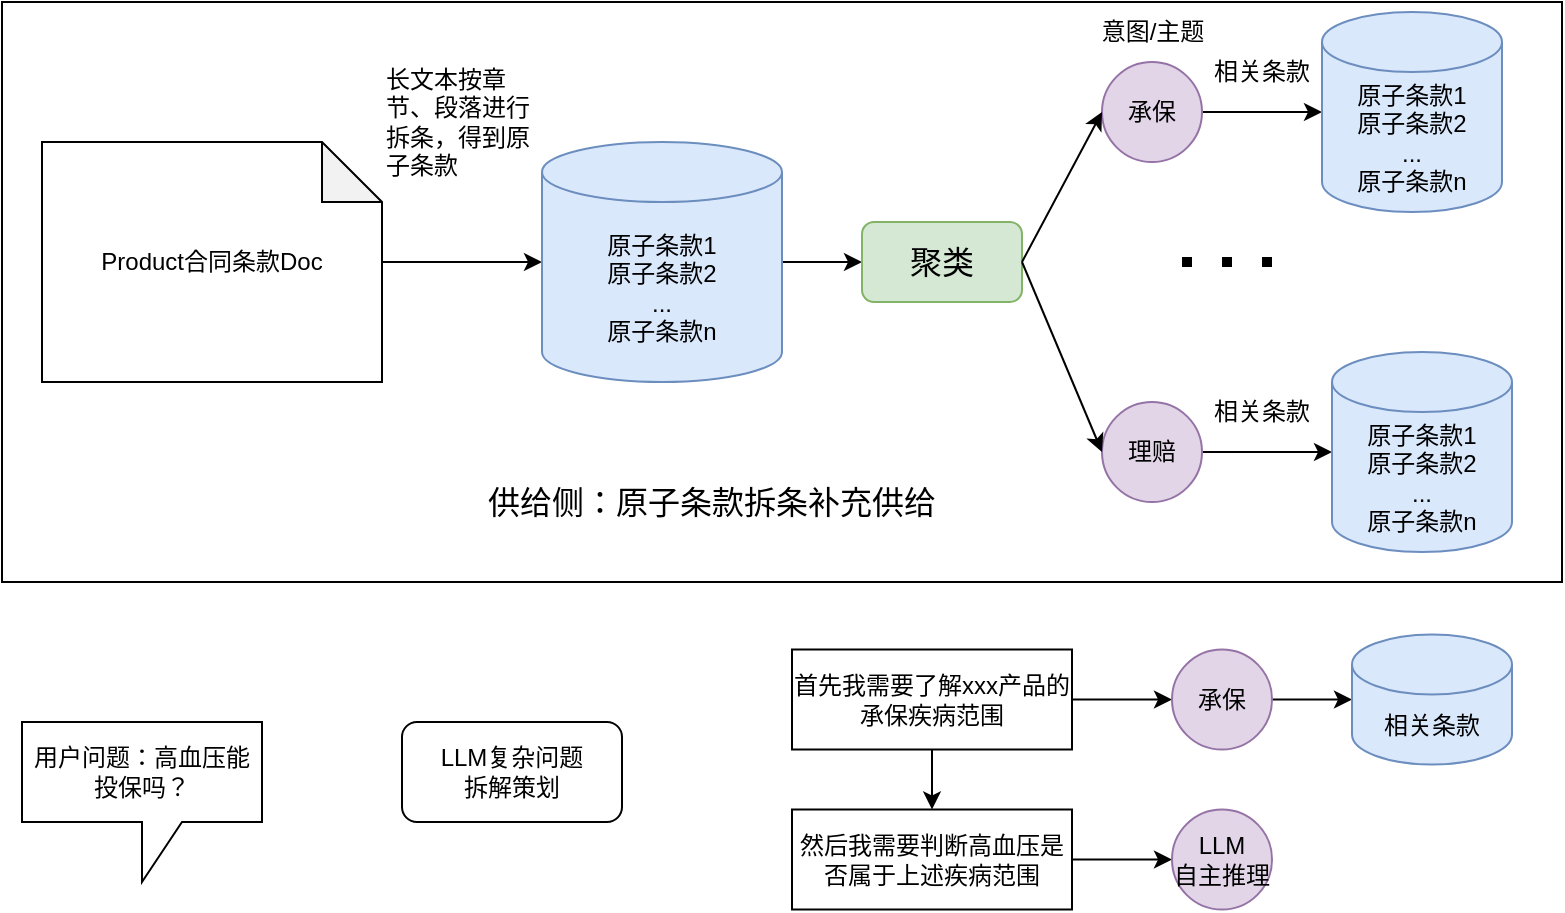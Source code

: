 <mxfile version="23.1.5" type="github">
  <diagram name="第 1 页" id="OmQE0rkodiXoRp-qVE-m">
    <mxGraphModel dx="1080" dy="713" grid="1" gridSize="10" guides="1" tooltips="1" connect="1" arrows="1" fold="1" page="1" pageScale="1" pageWidth="1200" pageHeight="500" math="0" shadow="0">
      <root>
        <mxCell id="0" />
        <mxCell id="1" parent="0" />
        <mxCell id="CbDMkdr1cvfWOWkOlBaR-54" value="" style="rounded=0;whiteSpace=wrap;html=1;fillColor=none;" vertex="1" parent="1">
          <mxGeometry x="30" y="20" width="780" height="290" as="geometry" />
        </mxCell>
        <mxCell id="CbDMkdr1cvfWOWkOlBaR-41" value="" style="edgeStyle=orthogonalEdgeStyle;rounded=0;orthogonalLoop=1;jettySize=auto;html=1;" edge="1" parent="1" source="CbDMkdr1cvfWOWkOlBaR-32" target="CbDMkdr1cvfWOWkOlBaR-34">
          <mxGeometry relative="1" as="geometry" />
        </mxCell>
        <mxCell id="CbDMkdr1cvfWOWkOlBaR-32" value="Product合同条款Doc" style="shape=note;whiteSpace=wrap;html=1;backgroundOutline=1;darkOpacity=0.05;" vertex="1" parent="1">
          <mxGeometry x="50" y="90" width="170" height="120" as="geometry" />
        </mxCell>
        <mxCell id="CbDMkdr1cvfWOWkOlBaR-43" value="" style="edgeStyle=orthogonalEdgeStyle;rounded=0;orthogonalLoop=1;jettySize=auto;html=1;" edge="1" parent="1" source="CbDMkdr1cvfWOWkOlBaR-34" target="CbDMkdr1cvfWOWkOlBaR-36">
          <mxGeometry relative="1" as="geometry" />
        </mxCell>
        <mxCell id="CbDMkdr1cvfWOWkOlBaR-34" value="原子条款1&lt;br&gt;原子条款2&lt;br&gt;...&lt;br&gt;原子条款n" style="shape=cylinder3;whiteSpace=wrap;html=1;boundedLbl=1;backgroundOutline=1;size=15;fillColor=#dae8fc;strokeColor=#6c8ebf;" vertex="1" parent="1">
          <mxGeometry x="300" y="90" width="120" height="120" as="geometry" />
        </mxCell>
        <mxCell id="CbDMkdr1cvfWOWkOlBaR-36" value="&lt;font style=&quot;font-size: 16px;&quot;&gt;聚类&lt;/font&gt;" style="rounded=1;whiteSpace=wrap;html=1;fillColor=#d5e8d4;strokeColor=#82b366;" vertex="1" parent="1">
          <mxGeometry x="460" y="130" width="80" height="40" as="geometry" />
        </mxCell>
        <mxCell id="CbDMkdr1cvfWOWkOlBaR-46" value="" style="edgeStyle=orthogonalEdgeStyle;rounded=0;orthogonalLoop=1;jettySize=auto;html=1;" edge="1" parent="1" source="CbDMkdr1cvfWOWkOlBaR-37" target="CbDMkdr1cvfWOWkOlBaR-38">
          <mxGeometry relative="1" as="geometry" />
        </mxCell>
        <mxCell id="CbDMkdr1cvfWOWkOlBaR-37" value="承保" style="ellipse;whiteSpace=wrap;html=1;aspect=fixed;fillColor=#e1d5e7;strokeColor=#9673a6;" vertex="1" parent="1">
          <mxGeometry x="580" y="50" width="50" height="50" as="geometry" />
        </mxCell>
        <mxCell id="CbDMkdr1cvfWOWkOlBaR-38" value="原子条款1&lt;br&gt;原子条款2&lt;br&gt;...&lt;br&gt;原子条款n" style="shape=cylinder3;whiteSpace=wrap;html=1;boundedLbl=1;backgroundOutline=1;size=15;fillColor=#dae8fc;strokeColor=#6c8ebf;" vertex="1" parent="1">
          <mxGeometry x="690" y="25" width="90" height="100" as="geometry" />
        </mxCell>
        <mxCell id="CbDMkdr1cvfWOWkOlBaR-47" value="" style="edgeStyle=orthogonalEdgeStyle;rounded=0;orthogonalLoop=1;jettySize=auto;html=1;" edge="1" parent="1" source="CbDMkdr1cvfWOWkOlBaR-39" target="CbDMkdr1cvfWOWkOlBaR-40">
          <mxGeometry relative="1" as="geometry" />
        </mxCell>
        <mxCell id="CbDMkdr1cvfWOWkOlBaR-39" value="理赔" style="ellipse;whiteSpace=wrap;html=1;aspect=fixed;fillColor=#e1d5e7;strokeColor=#9673a6;" vertex="1" parent="1">
          <mxGeometry x="580" y="220" width="50" height="50" as="geometry" />
        </mxCell>
        <mxCell id="CbDMkdr1cvfWOWkOlBaR-40" value="原子条款1&lt;br&gt;原子条款2&lt;br&gt;...&lt;br&gt;原子条款n" style="shape=cylinder3;whiteSpace=wrap;html=1;boundedLbl=1;backgroundOutline=1;size=15;fillColor=#dae8fc;strokeColor=#6c8ebf;" vertex="1" parent="1">
          <mxGeometry x="695" y="195" width="90" height="100" as="geometry" />
        </mxCell>
        <mxCell id="CbDMkdr1cvfWOWkOlBaR-42" value="长文本按章节、段落进行拆条，得到原子条款" style="text;html=1;align=left;verticalAlign=middle;whiteSpace=wrap;rounded=0;" vertex="1" parent="1">
          <mxGeometry x="220" y="50" width="80" height="60" as="geometry" />
        </mxCell>
        <mxCell id="CbDMkdr1cvfWOWkOlBaR-44" value="" style="endArrow=none;dashed=1;html=1;dashPattern=1 3;strokeWidth=5;rounded=0;" edge="1" parent="1">
          <mxGeometry width="50" height="50" relative="1" as="geometry">
            <mxPoint x="620" y="150" as="sourcePoint" />
            <mxPoint x="680" y="150" as="targetPoint" />
          </mxGeometry>
        </mxCell>
        <mxCell id="CbDMkdr1cvfWOWkOlBaR-48" value="意图/主题" style="text;html=1;align=center;verticalAlign=middle;whiteSpace=wrap;rounded=0;" vertex="1" parent="1">
          <mxGeometry x="562.5" y="20" width="85" height="30" as="geometry" />
        </mxCell>
        <mxCell id="CbDMkdr1cvfWOWkOlBaR-49" value="相关条款" style="text;html=1;align=center;verticalAlign=middle;whiteSpace=wrap;rounded=0;" vertex="1" parent="1">
          <mxGeometry x="630" y="40" width="60" height="30" as="geometry" />
        </mxCell>
        <mxCell id="CbDMkdr1cvfWOWkOlBaR-50" value="相关条款" style="text;html=1;align=center;verticalAlign=middle;whiteSpace=wrap;rounded=0;" vertex="1" parent="1">
          <mxGeometry x="630" y="210" width="60" height="30" as="geometry" />
        </mxCell>
        <mxCell id="CbDMkdr1cvfWOWkOlBaR-51" value="" style="endArrow=classic;html=1;rounded=0;exitX=1;exitY=0.5;exitDx=0;exitDy=0;entryX=0;entryY=0.5;entryDx=0;entryDy=0;" edge="1" parent="1" source="CbDMkdr1cvfWOWkOlBaR-36" target="CbDMkdr1cvfWOWkOlBaR-37">
          <mxGeometry width="50" height="50" relative="1" as="geometry">
            <mxPoint x="570" y="100" as="sourcePoint" />
            <mxPoint x="620" y="50" as="targetPoint" />
          </mxGeometry>
        </mxCell>
        <mxCell id="CbDMkdr1cvfWOWkOlBaR-52" value="" style="endArrow=classic;html=1;rounded=0;exitX=1;exitY=0.5;exitDx=0;exitDy=0;entryX=0;entryY=0.5;entryDx=0;entryDy=0;" edge="1" parent="1" source="CbDMkdr1cvfWOWkOlBaR-36" target="CbDMkdr1cvfWOWkOlBaR-39">
          <mxGeometry width="50" height="50" relative="1" as="geometry">
            <mxPoint x="570" y="100" as="sourcePoint" />
            <mxPoint x="620" y="50" as="targetPoint" />
          </mxGeometry>
        </mxCell>
        <mxCell id="CbDMkdr1cvfWOWkOlBaR-55" value="&lt;font style=&quot;font-size: 16px;&quot;&gt;供给侧：原子条款拆条补充供给&lt;/font&gt;" style="text;html=1;align=center;verticalAlign=middle;whiteSpace=wrap;rounded=0;" vertex="1" parent="1">
          <mxGeometry x="250" y="240" width="270" height="60" as="geometry" />
        </mxCell>
        <mxCell id="CbDMkdr1cvfWOWkOlBaR-56" value="LLM复杂问题&lt;br&gt;拆解策划" style="rounded=1;whiteSpace=wrap;html=1;" vertex="1" parent="1">
          <mxGeometry x="230" y="380" width="110" height="50" as="geometry" />
        </mxCell>
        <mxCell id="CbDMkdr1cvfWOWkOlBaR-57" value="用户问题：高血压能投保吗？" style="shape=callout;whiteSpace=wrap;html=1;perimeter=calloutPerimeter;" vertex="1" parent="1">
          <mxGeometry x="40" y="380" width="120" height="80" as="geometry" />
        </mxCell>
        <mxCell id="CbDMkdr1cvfWOWkOlBaR-62" value="" style="edgeStyle=orthogonalEdgeStyle;rounded=0;orthogonalLoop=1;jettySize=auto;html=1;" edge="1" parent="1" source="CbDMkdr1cvfWOWkOlBaR-58" target="CbDMkdr1cvfWOWkOlBaR-60">
          <mxGeometry relative="1" as="geometry" />
        </mxCell>
        <mxCell id="CbDMkdr1cvfWOWkOlBaR-64" value="" style="edgeStyle=orthogonalEdgeStyle;rounded=0;orthogonalLoop=1;jettySize=auto;html=1;" edge="1" parent="1" source="CbDMkdr1cvfWOWkOlBaR-58" target="CbDMkdr1cvfWOWkOlBaR-59">
          <mxGeometry relative="1" as="geometry" />
        </mxCell>
        <mxCell id="CbDMkdr1cvfWOWkOlBaR-58" value="首先我需要了解xxx产品的承保疾病范围" style="rounded=0;whiteSpace=wrap;html=1;" vertex="1" parent="1">
          <mxGeometry x="425" y="343.75" width="140" height="50" as="geometry" />
        </mxCell>
        <mxCell id="CbDMkdr1cvfWOWkOlBaR-63" value="" style="edgeStyle=orthogonalEdgeStyle;rounded=0;orthogonalLoop=1;jettySize=auto;html=1;" edge="1" parent="1" source="CbDMkdr1cvfWOWkOlBaR-59" target="CbDMkdr1cvfWOWkOlBaR-61">
          <mxGeometry relative="1" as="geometry" />
        </mxCell>
        <mxCell id="CbDMkdr1cvfWOWkOlBaR-59" value="然后我需要判断高血压是否属于上述疾病范围" style="rounded=0;whiteSpace=wrap;html=1;" vertex="1" parent="1">
          <mxGeometry x="425" y="423.75" width="140" height="50" as="geometry" />
        </mxCell>
        <mxCell id="CbDMkdr1cvfWOWkOlBaR-67" value="" style="edgeStyle=orthogonalEdgeStyle;rounded=0;orthogonalLoop=1;jettySize=auto;html=1;" edge="1" parent="1" source="CbDMkdr1cvfWOWkOlBaR-60" target="CbDMkdr1cvfWOWkOlBaR-66">
          <mxGeometry relative="1" as="geometry" />
        </mxCell>
        <mxCell id="CbDMkdr1cvfWOWkOlBaR-60" value="承保" style="ellipse;whiteSpace=wrap;html=1;aspect=fixed;fillColor=#e1d5e7;strokeColor=#9673a6;" vertex="1" parent="1">
          <mxGeometry x="615" y="343.75" width="50" height="50" as="geometry" />
        </mxCell>
        <mxCell id="CbDMkdr1cvfWOWkOlBaR-61" value="LLM&lt;br&gt;自主推理" style="ellipse;whiteSpace=wrap;html=1;aspect=fixed;fillColor=#e1d5e7;strokeColor=#9673a6;" vertex="1" parent="1">
          <mxGeometry x="615" y="423.75" width="50" height="50" as="geometry" />
        </mxCell>
        <mxCell id="CbDMkdr1cvfWOWkOlBaR-66" value="相关条款" style="shape=cylinder3;whiteSpace=wrap;html=1;boundedLbl=1;backgroundOutline=1;size=15;fillColor=#dae8fc;strokeColor=#6c8ebf;" vertex="1" parent="1">
          <mxGeometry x="705" y="336.25" width="80" height="65" as="geometry" />
        </mxCell>
      </root>
    </mxGraphModel>
  </diagram>
</mxfile>
